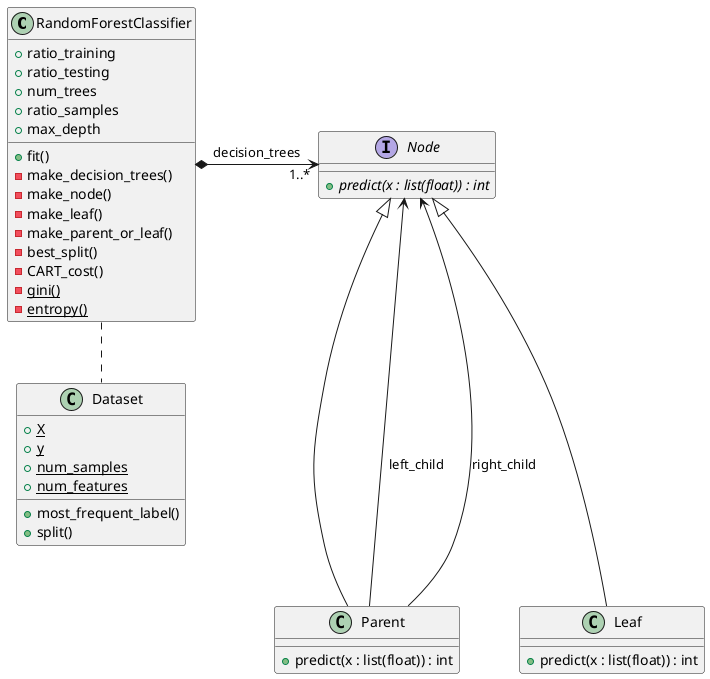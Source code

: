 @startuml RandomForestClassifier

class RandomForestClassifier {
+ratio_training
+ratio_testing
+num_trees
+ratio_samples
+max_depth
+fit()
-make_decision_trees()
-make_node()
-make_leaf()
-make_parent_or_leaf()
-best_split()
-CART_cost()
-{static}gini()
-{static}entropy()
}

interface Node {
{abstract} +predict(x : list(float)) : int
}

class Leaf {
+predict(x : list(float)) : int
}

class Parent {
+predict(x : list(float)) : int
}

class Dataset {
+ {static}X
+ {static}y
+ {static}num_samples
+ {static}num_features

+ most_frequent_label()
+split()
}

RandomForestClassifier *-right-> "1..*" Node : decision_trees
Leaf -up--|> Node
Parent -up--|> Node
Parent ---> Node : left_child
Parent ---> Node : right_child
RandomForestClassifier .down. Dataset

@enduml
